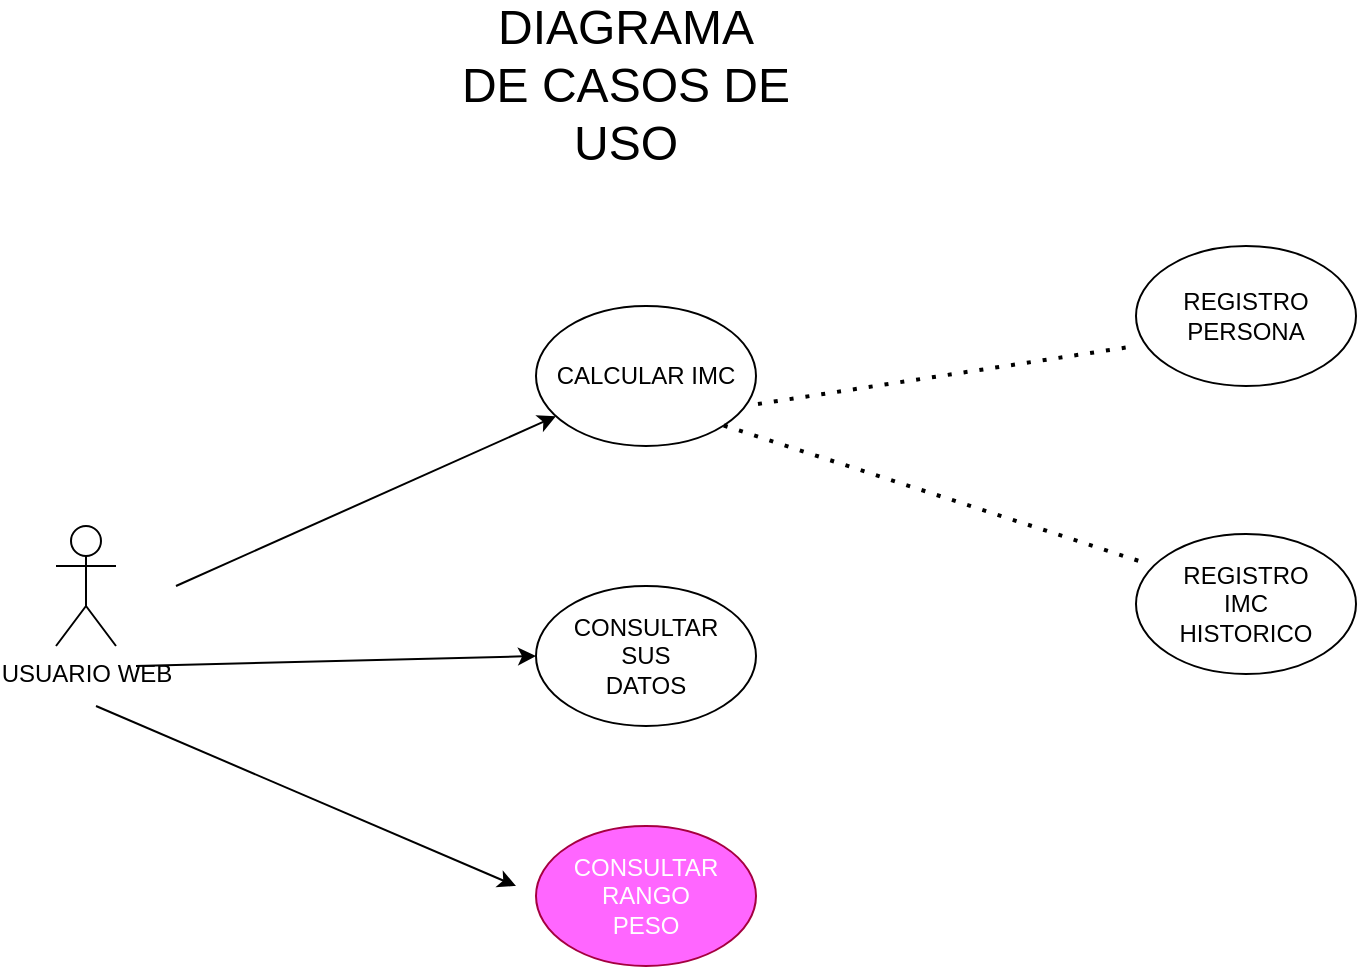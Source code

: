 <mxfile version="14.6.13" type="device"><diagram id="lBnmsKz8ayyWToGA6dG0" name="Página-1"><mxGraphModel dx="1086" dy="806" grid="1" gridSize="10" guides="1" tooltips="1" connect="1" arrows="1" fold="1" page="1" pageScale="1" pageWidth="1169" pageHeight="827" math="0" shadow="0"><root><mxCell id="0"/><mxCell id="1" parent="0"/><mxCell id="kieCmpSjKUpsGZYqqTyD-1" value="USUARIO WEB" style="shape=umlActor;verticalLabelPosition=bottom;verticalAlign=top;html=1;outlineConnect=0;" parent="1" vertex="1"><mxGeometry x="250" y="340" width="30" height="60" as="geometry"/></mxCell><mxCell id="kieCmpSjKUpsGZYqqTyD-2" value="&lt;font style=&quot;font-size: 24px&quot;&gt;DIAGRAMA&lt;br&gt;DE CASOS DE USO&lt;/font&gt;" style="text;html=1;strokeColor=none;fillColor=none;align=center;verticalAlign=middle;whiteSpace=wrap;rounded=0;" parent="1" vertex="1"><mxGeometry x="440" y="110" width="190" height="20" as="geometry"/></mxCell><mxCell id="kieCmpSjKUpsGZYqqTyD-3" value="CALCULAR IMC" style="ellipse;whiteSpace=wrap;html=1;" parent="1" vertex="1"><mxGeometry x="490" y="230" width="110" height="70" as="geometry"/></mxCell><mxCell id="kieCmpSjKUpsGZYqqTyD-4" value="REGISTRO&lt;br&gt;PERSONA" style="ellipse;whiteSpace=wrap;html=1;" parent="1" vertex="1"><mxGeometry x="790" y="200" width="110" height="70" as="geometry"/></mxCell><mxCell id="kieCmpSjKUpsGZYqqTyD-5" value="" style="endArrow=classic;html=1;" parent="1" target="kieCmpSjKUpsGZYqqTyD-3" edge="1"><mxGeometry width="50" height="50" relative="1" as="geometry"><mxPoint x="310" y="370" as="sourcePoint"/><mxPoint x="580" y="330" as="targetPoint"/></mxGeometry></mxCell><mxCell id="kieCmpSjKUpsGZYqqTyD-6" value="REGISTRO&lt;br&gt;IMC&lt;br&gt;HISTORICO" style="ellipse;whiteSpace=wrap;html=1;" parent="1" vertex="1"><mxGeometry x="790" y="344" width="110" height="70" as="geometry"/></mxCell><mxCell id="kieCmpSjKUpsGZYqqTyD-7" value="CONSULTAR&lt;br&gt;SUS&lt;br&gt;DATOS" style="ellipse;whiteSpace=wrap;html=1;" parent="1" vertex="1"><mxGeometry x="490" y="370" width="110" height="70" as="geometry"/></mxCell><mxCell id="kieCmpSjKUpsGZYqqTyD-8" value="CONSULTAR&lt;br&gt;RANGO&lt;br&gt;PESO" style="ellipse;whiteSpace=wrap;html=1;strokeColor=#A50040;fontColor=#ffffff;fillColor=#FF66FF;" parent="1" vertex="1"><mxGeometry x="490" y="490" width="110" height="70" as="geometry"/></mxCell><mxCell id="kieCmpSjKUpsGZYqqTyD-9" value="" style="endArrow=classic;html=1;entryX=0;entryY=0.5;entryDx=0;entryDy=0;" parent="1" target="kieCmpSjKUpsGZYqqTyD-7" edge="1"><mxGeometry width="50" height="50" relative="1" as="geometry"><mxPoint x="290" y="410" as="sourcePoint"/><mxPoint x="580" y="300" as="targetPoint"/></mxGeometry></mxCell><mxCell id="kieCmpSjKUpsGZYqqTyD-10" value="" style="endArrow=classic;html=1;" parent="1" edge="1"><mxGeometry width="50" height="50" relative="1" as="geometry"><mxPoint x="270" y="430" as="sourcePoint"/><mxPoint x="480" y="520" as="targetPoint"/></mxGeometry></mxCell><mxCell id="kieCmpSjKUpsGZYqqTyD-11" value="" style="endArrow=none;dashed=1;html=1;dashPattern=1 3;strokeWidth=2;entryX=0;entryY=0.714;entryDx=0;entryDy=0;entryPerimeter=0;exitX=1.009;exitY=0.7;exitDx=0;exitDy=0;exitPerimeter=0;" parent="1" source="kieCmpSjKUpsGZYqqTyD-3" target="kieCmpSjKUpsGZYqqTyD-4" edge="1"><mxGeometry width="50" height="50" relative="1" as="geometry"><mxPoint x="530" y="350" as="sourcePoint"/><mxPoint x="580" y="300" as="targetPoint"/></mxGeometry></mxCell><mxCell id="kieCmpSjKUpsGZYqqTyD-12" value="" style="endArrow=none;dashed=1;html=1;dashPattern=1 3;strokeWidth=2;entryX=0.055;entryY=0.214;entryDx=0;entryDy=0;entryPerimeter=0;exitX=1;exitY=1;exitDx=0;exitDy=0;" parent="1" source="kieCmpSjKUpsGZYqqTyD-3" target="kieCmpSjKUpsGZYqqTyD-6" edge="1"><mxGeometry width="50" height="50" relative="1" as="geometry"><mxPoint x="610.99" y="359.02" as="sourcePoint"/><mxPoint x="800" y="330" as="targetPoint"/></mxGeometry></mxCell></root></mxGraphModel></diagram></mxfile>